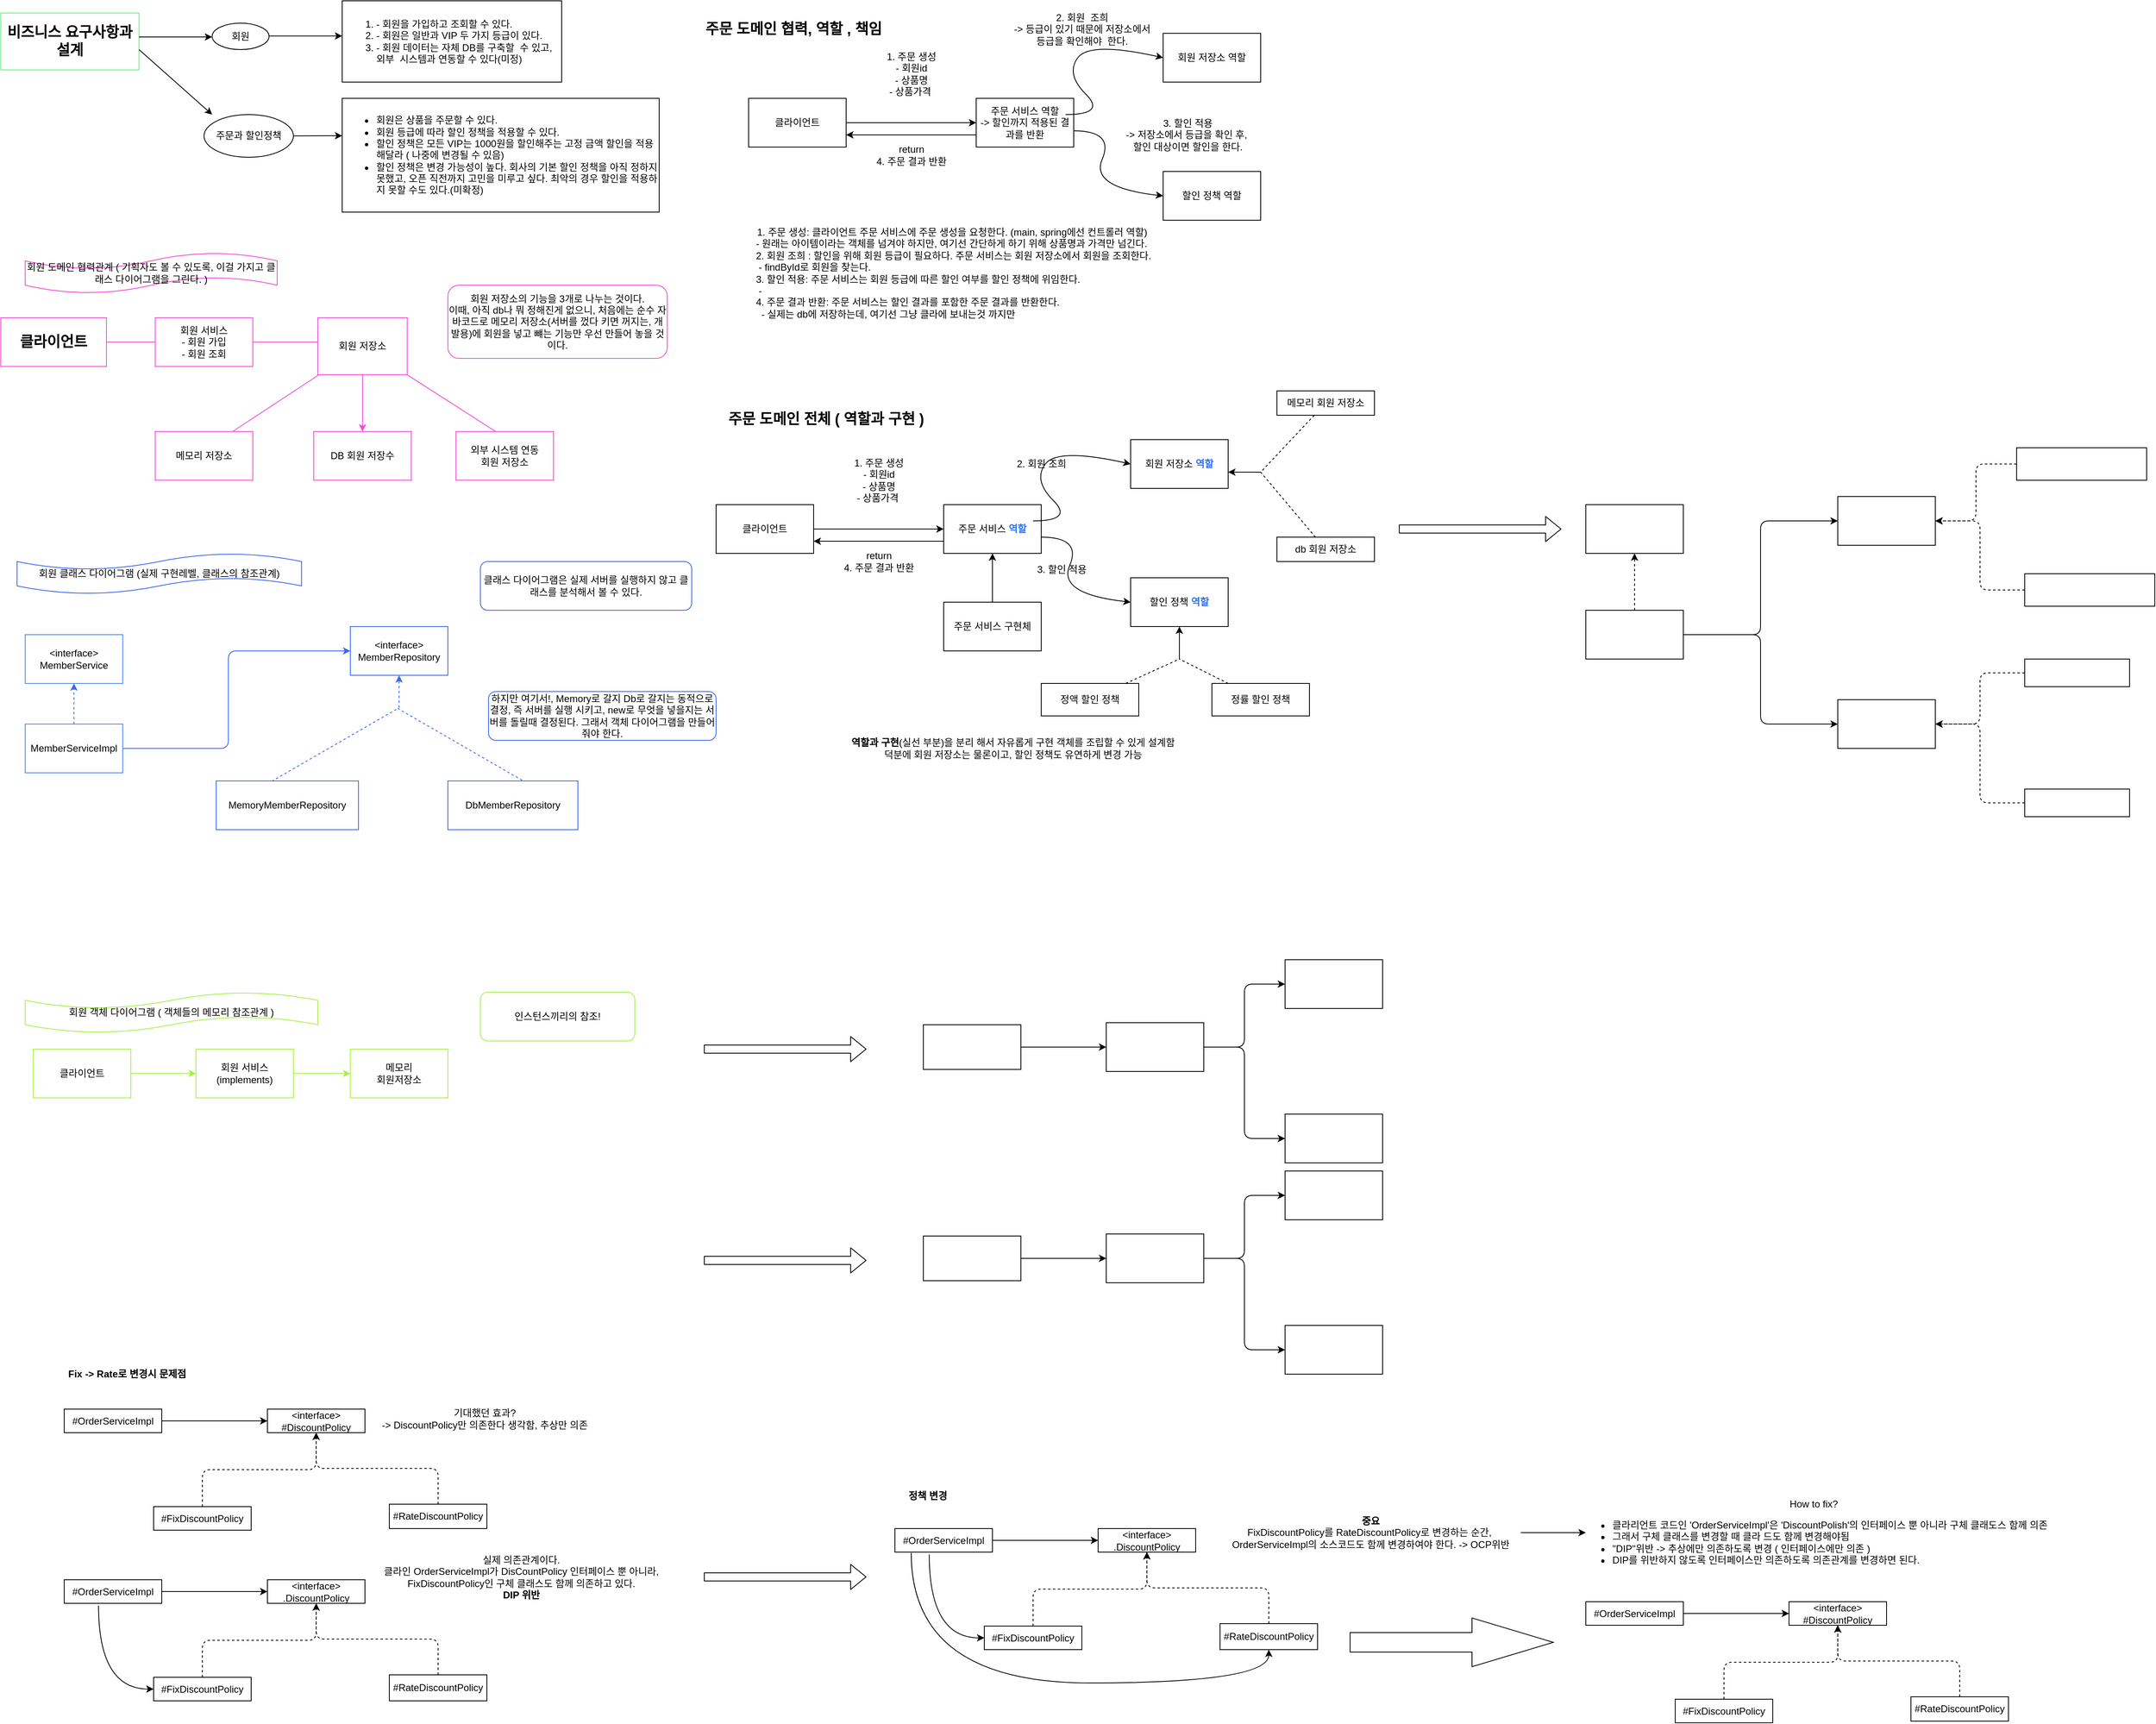 <mxfile>
    <diagram id="2IHIcqGSacYsOJrwjP-c" name="core-spring-practice1">
        <mxGraphModel dx="1161" dy="684" grid="1" gridSize="10" guides="1" tooltips="1" connect="1" arrows="1" fold="1" page="1" pageScale="1" pageWidth="850" pageHeight="1100" math="0" shadow="0">
            <root>
                <mxCell id="0"/>
                <mxCell id="1" parent="0"/>
                <mxCell id="2" value="&lt;h2&gt;비즈니스 요구사항과 설계&lt;/h2&gt;" style="rounded=0;whiteSpace=wrap;html=1;strokeColor=#6AF084;" parent="1" vertex="1">
                    <mxGeometry x="10" y="15" width="170" height="70" as="geometry"/>
                </mxCell>
                <mxCell id="3" value="" style="endArrow=classic;html=1;" parent="1" edge="1">
                    <mxGeometry width="50" height="50" relative="1" as="geometry">
                        <mxPoint x="180" y="44.5" as="sourcePoint"/>
                        <mxPoint x="270" y="44.5" as="targetPoint"/>
                        <Array as="points"/>
                    </mxGeometry>
                </mxCell>
                <mxCell id="4" value="회원" style="ellipse;whiteSpace=wrap;html=1;" parent="1" vertex="1">
                    <mxGeometry x="270" y="27.5" width="70" height="32.5" as="geometry"/>
                </mxCell>
                <mxCell id="7" value="" style="endArrow=classic;html=1;" parent="1" edge="1">
                    <mxGeometry width="50" height="50" relative="1" as="geometry">
                        <mxPoint x="340" y="43.25" as="sourcePoint"/>
                        <mxPoint x="430" y="43.25" as="targetPoint"/>
                        <Array as="points"/>
                    </mxGeometry>
                </mxCell>
                <mxCell id="8" value="&lt;ol&gt;&lt;li&gt;- 회원을 가입하고 조회할 수 있다.&lt;/li&gt;&lt;li&gt;&lt;span&gt;- 회원은 일반과 VIP 두 가지 등급이 있다.&lt;/span&gt;&lt;/li&gt;&lt;li&gt;&lt;span&gt;- 회원 데이터는 자체 DB를 구축할&amp;nbsp; 수 있고, 외부&amp;nbsp; 시스템과 연동할 수 있다(미정)&lt;/span&gt;&lt;/li&gt;&lt;/ol&gt;" style="shape=card;whiteSpace=wrap;html=1;size=0;align=left;" parent="1" vertex="1">
                    <mxGeometry x="430" width="270" height="100" as="geometry"/>
                </mxCell>
                <mxCell id="11" value="" style="endArrow=classic;html=1;" parent="1" edge="1">
                    <mxGeometry width="50" height="50" relative="1" as="geometry">
                        <mxPoint x="180" y="60" as="sourcePoint"/>
                        <mxPoint x="270" y="140" as="targetPoint"/>
                    </mxGeometry>
                </mxCell>
                <mxCell id="15" style="edgeStyle=none;html=1;exitX=1;exitY=0.5;exitDx=0;exitDy=0;" parent="1" source="14" edge="1">
                    <mxGeometry relative="1" as="geometry">
                        <mxPoint x="430" y="166" as="targetPoint"/>
                    </mxGeometry>
                </mxCell>
                <mxCell id="14" value="주문과 할인정책" style="ellipse;whiteSpace=wrap;html=1;" parent="1" vertex="1">
                    <mxGeometry x="260" y="140" width="110" height="52.5" as="geometry"/>
                </mxCell>
                <mxCell id="16" value="&lt;ul&gt;&lt;li&gt;회원은 상품을 주문할 수 있다.&lt;/li&gt;&lt;li&gt;회원 등급에 따라 할인 정책을 적용할 수 있다.&lt;/li&gt;&lt;li&gt;할인 정책은 모든 VIP는 1000원을 할인해주는 고정 금액 할인을 적용해달라 ( 나중에 변경될 수 있음)&lt;/li&gt;&lt;li&gt;할인 정책은 변경 가능성이 높다. 회사의 기본 할인 정책을 아직 정하지 못했고, 오픈 직전까지 고민을 미루고 싶다. 최악의 경우 할인을 적용하지 못할 수도 있다.(미확정)&lt;/li&gt;&lt;/ul&gt;" style="whiteSpace=wrap;html=1;align=left;" parent="1" vertex="1">
                    <mxGeometry x="430" y="120" width="390" height="140" as="geometry"/>
                </mxCell>
                <mxCell id="23" style="edgeStyle=none;html=1;strokeColor=#F04DD5;" parent="1" source="20" edge="1">
                    <mxGeometry relative="1" as="geometry">
                        <mxPoint x="230" y="420" as="targetPoint"/>
                    </mxGeometry>
                </mxCell>
                <mxCell id="20" value="&lt;h2&gt;클라이언트&lt;/h2&gt;" style="whiteSpace=wrap;html=1;strokeColor=#F04DD5;" parent="1" vertex="1">
                    <mxGeometry x="10" y="390" width="130" height="60" as="geometry"/>
                </mxCell>
                <mxCell id="25" style="edgeStyle=none;html=1;strokeColor=#F04DD5;" parent="1" source="24" edge="1">
                    <mxGeometry relative="1" as="geometry">
                        <mxPoint x="410" y="420" as="targetPoint"/>
                    </mxGeometry>
                </mxCell>
                <mxCell id="24" value="회원 서비스&lt;br&gt;- 회원 가입&lt;br&gt;- 회원 조회" style="whiteSpace=wrap;html=1;strokeColor=#F04DD5;" parent="1" vertex="1">
                    <mxGeometry x="200" y="390" width="120" height="60" as="geometry"/>
                </mxCell>
                <mxCell id="27" style="edgeStyle=none;html=1;strokeColor=#F04DD5;" parent="1" source="26" edge="1">
                    <mxGeometry relative="1" as="geometry">
                        <mxPoint x="280" y="540" as="targetPoint"/>
                    </mxGeometry>
                </mxCell>
                <mxCell id="29" style="edgeStyle=none;html=1;strokeColor=#F04DD5;" parent="1" source="26" target="30" edge="1">
                    <mxGeometry relative="1" as="geometry">
                        <mxPoint x="455" y="530" as="targetPoint"/>
                    </mxGeometry>
                </mxCell>
                <mxCell id="31" style="edgeStyle=none;html=1;strokeColor=#F04DD5;" parent="1" source="26" edge="1">
                    <mxGeometry relative="1" as="geometry">
                        <mxPoint x="650" y="550" as="targetPoint"/>
                    </mxGeometry>
                </mxCell>
                <mxCell id="26" value="회원 저장소" style="whiteSpace=wrap;html=1;strokeColor=#F04DD5;" parent="1" vertex="1">
                    <mxGeometry x="400" y="390" width="110" height="70" as="geometry"/>
                </mxCell>
                <mxCell id="28" value="메모리 저장소" style="whiteSpace=wrap;html=1;strokeColor=#F04DD5;" parent="1" vertex="1">
                    <mxGeometry x="200" y="530" width="120" height="60" as="geometry"/>
                </mxCell>
                <mxCell id="30" value="DB 회원 저장수" style="whiteSpace=wrap;html=1;strokeColor=#F04DD5;" parent="1" vertex="1">
                    <mxGeometry x="395" y="530" width="120" height="60" as="geometry"/>
                </mxCell>
                <mxCell id="32" value="외부 시스템 연동 &lt;br&gt;회원 저장소" style="whiteSpace=wrap;html=1;strokeColor=#F04DD5;" parent="1" vertex="1">
                    <mxGeometry x="570" y="530" width="120" height="60" as="geometry"/>
                </mxCell>
                <mxCell id="33" value="회원 도메인 협력관계 ( 기획자도 볼 수 있도록, 이걸 가지고 클래스 다이어그램을 그린다. )" style="shape=tape;whiteSpace=wrap;html=1;strokeColor=#F04DD5;" parent="1" vertex="1">
                    <mxGeometry x="40" y="310" width="310" height="50" as="geometry"/>
                </mxCell>
                <mxCell id="34" value="회원 클래스 다이어그램 (실제 구현레벨, 클래스의 참조관계)" style="shape=tape;whiteSpace=wrap;html=1;strokeColor=#3E68F0;" parent="1" vertex="1">
                    <mxGeometry x="30" y="680" width="350" height="50" as="geometry"/>
                </mxCell>
                <mxCell id="35" value="&amp;lt;interface&amp;gt;&lt;br&gt;MemberService" style="whiteSpace=wrap;html=1;strokeColor=#5286F0;" parent="1" vertex="1">
                    <mxGeometry x="40" y="780" width="120" height="60" as="geometry"/>
                </mxCell>
                <mxCell id="37" style="edgeStyle=none;html=1;entryX=0.5;entryY=1;entryDx=0;entryDy=0;rounded=1;dashed=1;strokeColor=#3E68F0;" parent="1" source="36" target="35" edge="1">
                    <mxGeometry relative="1" as="geometry"/>
                </mxCell>
                <mxCell id="38" style="edgeStyle=none;html=1;strokeColor=#3E68F0;" parent="1" source="36" edge="1">
                    <mxGeometry relative="1" as="geometry">
                        <mxPoint x="440" y="800" as="targetPoint"/>
                        <Array as="points">
                            <mxPoint x="290" y="920"/>
                            <mxPoint x="290" y="800"/>
                        </Array>
                    </mxGeometry>
                </mxCell>
                <mxCell id="36" value="MemberServiceImpl" style="whiteSpace=wrap;html=1;strokeColor=#5286F0;" parent="1" vertex="1">
                    <mxGeometry x="40" y="890" width="120" height="60" as="geometry"/>
                </mxCell>
                <mxCell id="44" style="rounded=1;html=1;dashed=1;elbow=vertical;endArrow=classic;endFill=1;exitX=0.5;exitY=1;exitDx=0;exitDy=0;entryX=0.5;entryY=1;entryDx=0;entryDy=0;strokeColor=#3E68F0;" parent="1" source="39" target="39" edge="1">
                    <mxGeometry relative="1" as="geometry">
                        <mxPoint x="500" y="870" as="targetPoint"/>
                        <mxPoint x="500" y="850" as="sourcePoint"/>
                    </mxGeometry>
                </mxCell>
                <mxCell id="39" value="&amp;lt;interface&amp;gt;&lt;br&gt;MemberRepository" style="whiteSpace=wrap;html=1;strokeColor=#3E68F0;" parent="1" vertex="1">
                    <mxGeometry x="440" y="770" width="120" height="60" as="geometry"/>
                </mxCell>
                <mxCell id="42" style="edgeStyle=isometricEdgeStyle;rounded=1;html=1;dashed=1;elbow=vertical;entryX=0.688;entryY=0.167;entryDx=0;entryDy=0;entryPerimeter=0;strokeColor=#3E68F0;" parent="1" source="40" target="41" edge="1">
                    <mxGeometry relative="1" as="geometry">
                        <mxPoint x="650" y="950" as="targetPoint"/>
                        <Array as="points">
                            <mxPoint x="500" y="870"/>
                        </Array>
                    </mxGeometry>
                </mxCell>
                <mxCell id="40" value="MemoryMemberRepository" style="whiteSpace=wrap;html=1;strokeColor=#3E68F0;" parent="1" vertex="1">
                    <mxGeometry x="275" y="960" width="175" height="60" as="geometry"/>
                </mxCell>
                <mxCell id="41" value="DbMemberRepository" style="whiteSpace=wrap;html=1;strokeColor=#3E68F0;" parent="1" vertex="1">
                    <mxGeometry x="560" y="960" width="160" height="60" as="geometry"/>
                </mxCell>
                <mxCell id="46" value="" style="endArrow=classic;html=1;rounded=1;dashed=1;elbow=vertical;strokeColor=#3E68F0;" parent="1" edge="1">
                    <mxGeometry width="50" height="50" relative="1" as="geometry">
                        <mxPoint x="500" y="870" as="sourcePoint"/>
                        <mxPoint x="500" y="830" as="targetPoint"/>
                    </mxGeometry>
                </mxCell>
                <mxCell id="47" value="회원 객체 다이어그램 ( 객체들의 메모리 참조관계 )" style="shape=tape;whiteSpace=wrap;html=1;strokeColor=#A9F04D;" parent="1" vertex="1">
                    <mxGeometry x="40" y="1220" width="360" height="50" as="geometry"/>
                </mxCell>
                <mxCell id="50" style="edgeStyle=none;rounded=1;html=1;endArrow=classic;endFill=1;strokeColor=#A9F04D;elbow=vertical;" parent="1" source="48" edge="1">
                    <mxGeometry relative="1" as="geometry">
                        <mxPoint x="250" y="1320" as="targetPoint"/>
                    </mxGeometry>
                </mxCell>
                <mxCell id="48" value="클라이언트" style="whiteSpace=wrap;html=1;strokeColor=#A9F04D;" parent="1" vertex="1">
                    <mxGeometry x="50" y="1290" width="120" height="60" as="geometry"/>
                </mxCell>
                <mxCell id="49" value="회원 저장소의 기능을 3개로 나누는 것이다.&lt;br&gt;이때, 아직 db나 뭐 정해진게 없으니, 처음에는 순수 자바코드로 메모리 저장소(서버를 껐다 키면 꺼지는, 개발용)에 회원을 넣고 뺴는 기능만 우선 만들어 놓을 것이다." style="rounded=1;whiteSpace=wrap;html=1;strokeColor=#F04DD5;" parent="1" vertex="1">
                    <mxGeometry x="560" y="350" width="270" height="90" as="geometry"/>
                </mxCell>
                <mxCell id="52" style="edgeStyle=none;rounded=1;html=1;endArrow=classic;endFill=1;strokeColor=#A9F04D;elbow=vertical;" parent="1" source="51" edge="1">
                    <mxGeometry relative="1" as="geometry">
                        <mxPoint x="440" y="1320" as="targetPoint"/>
                    </mxGeometry>
                </mxCell>
                <mxCell id="51" value="회원 서비스&lt;br&gt;(implements)" style="whiteSpace=wrap;html=1;strokeColor=#A9F04D;" parent="1" vertex="1">
                    <mxGeometry x="250" y="1290" width="120" height="60" as="geometry"/>
                </mxCell>
                <mxCell id="53" value="메모리&lt;br&gt;회원저장소" style="whiteSpace=wrap;html=1;strokeColor=#A9F04D;" parent="1" vertex="1">
                    <mxGeometry x="440" y="1290" width="120" height="60" as="geometry"/>
                </mxCell>
                <mxCell id="55" value="클래스 다이어그램은 실제 서버를 실행하지 않고 클래스를 분석해서 볼 수 있다." style="rounded=1;whiteSpace=wrap;html=1;strokeColor=#3E68F0;" parent="1" vertex="1">
                    <mxGeometry x="600" y="690" width="260" height="60" as="geometry"/>
                </mxCell>
                <mxCell id="56" value="하지만 여기서!, Memory로 갈지 Db로 갈지는 동적으로 결정, 즉 서버를 실행 시키고, new로 무엇을 넣을지는 서버를 돌릴때 결정된다. 그래서 객체 다이어그램을 만들어줘야 한다." style="rounded=1;whiteSpace=wrap;html=1;strokeColor=#3E68F0;" parent="1" vertex="1">
                    <mxGeometry x="610" y="850" width="280" height="60" as="geometry"/>
                </mxCell>
                <mxCell id="57" value="인스턴스끼리의 참조!" style="rounded=1;whiteSpace=wrap;html=1;strokeColor=#A9F04D;" parent="1" vertex="1">
                    <mxGeometry x="600" y="1220" width="190" height="60" as="geometry"/>
                </mxCell>
                <mxCell id="61" style="edgeStyle=none;html=1;" parent="1" source="59" edge="1">
                    <mxGeometry relative="1" as="geometry">
                        <mxPoint x="1210" y="150" as="targetPoint"/>
                    </mxGeometry>
                </mxCell>
                <mxCell id="59" value="클라이언트" style="whiteSpace=wrap;html=1;" parent="1" vertex="1">
                    <mxGeometry x="930" y="120" width="120" height="60" as="geometry"/>
                </mxCell>
                <mxCell id="60" value="&lt;h2&gt;&lt;b&gt;주문 도메인 협력, 역할 , 책임&lt;/b&gt;&lt;/h2&gt;" style="text;html=1;align=center;verticalAlign=middle;resizable=0;points=[];autosize=1;strokeColor=none;fillColor=none;" parent="1" vertex="1">
                    <mxGeometry x="860" y="10" width="250" height="50" as="geometry"/>
                </mxCell>
                <mxCell id="62" value="주문 서비스 역할&lt;br&gt;-&amp;gt; 할인까지 적용된 결과를 반환" style="whiteSpace=wrap;html=1;" parent="1" vertex="1">
                    <mxGeometry x="1210" y="120" width="120" height="60" as="geometry"/>
                </mxCell>
                <mxCell id="63" value="1. 주문 생성&lt;br&gt;- 회원id&lt;br&gt;- 상품명&lt;br&gt;- 상품가격&amp;nbsp;" style="text;html=1;align=center;verticalAlign=middle;resizable=0;points=[];autosize=1;strokeColor=none;fillColor=none;" parent="1" vertex="1">
                    <mxGeometry x="1090" y="60" width="80" height="60" as="geometry"/>
                </mxCell>
                <mxCell id="64" value="return&lt;br&gt;4. 주문 결과 반환" style="text;html=1;align=center;verticalAlign=middle;resizable=0;points=[];autosize=1;strokeColor=none;fillColor=none;" parent="1" vertex="1">
                    <mxGeometry x="1075" y="175" width="110" height="30" as="geometry"/>
                </mxCell>
                <mxCell id="67" value="" style="endArrow=classic;html=1;entryX=1;entryY=0.75;entryDx=0;entryDy=0;exitX=0;exitY=0.75;exitDx=0;exitDy=0;" parent="1" source="62" target="59" edge="1">
                    <mxGeometry width="50" height="50" relative="1" as="geometry">
                        <mxPoint x="1130" y="150" as="sourcePoint"/>
                        <mxPoint x="1180" y="100" as="targetPoint"/>
                    </mxGeometry>
                </mxCell>
                <mxCell id="68" value="" style="curved=1;endArrow=classic;html=1;" parent="1" edge="1">
                    <mxGeometry width="50" height="50" relative="1" as="geometry">
                        <mxPoint x="1320" y="140" as="sourcePoint"/>
                        <mxPoint x="1440" y="70" as="targetPoint"/>
                        <Array as="points">
                            <mxPoint x="1370" y="140"/>
                            <mxPoint x="1320" y="90"/>
                            <mxPoint x="1350" y="50"/>
                        </Array>
                    </mxGeometry>
                </mxCell>
                <mxCell id="69" value="회원 저장소 역할" style="whiteSpace=wrap;html=1;" parent="1" vertex="1">
                    <mxGeometry x="1440" y="40" width="120" height="60" as="geometry"/>
                </mxCell>
                <mxCell id="70" value="2. 회원&amp;nbsp; 조희&lt;br&gt;-&amp;gt; 등급이 있기 때문에 저장소에서 &lt;br&gt;등급을 확인해야&amp;nbsp; 한다." style="text;html=1;align=center;verticalAlign=middle;resizable=0;points=[];autosize=1;strokeColor=none;fillColor=none;" parent="1" vertex="1">
                    <mxGeometry x="1240" y="10" width="200" height="50" as="geometry"/>
                </mxCell>
                <mxCell id="71" value="" style="curved=1;endArrow=classic;html=1;" parent="1" edge="1">
                    <mxGeometry width="50" height="50" relative="1" as="geometry">
                        <mxPoint x="1330" y="160" as="sourcePoint"/>
                        <mxPoint x="1440" y="240" as="targetPoint"/>
                        <Array as="points">
                            <mxPoint x="1380" y="160"/>
                            <mxPoint x="1350" y="230"/>
                        </Array>
                    </mxGeometry>
                </mxCell>
                <mxCell id="72" value="할인 정책 역할" style="whiteSpace=wrap;html=1;" parent="1" vertex="1">
                    <mxGeometry x="1440" y="210" width="120" height="60" as="geometry"/>
                </mxCell>
                <mxCell id="73" value="3. 할인 적용&lt;br&gt;-&amp;gt; 저장소에서 등급을 확인 후,&amp;nbsp;&lt;br&gt;할인 대상이면 할인을 한다." style="text;html=1;align=center;verticalAlign=middle;resizable=0;points=[];autosize=1;strokeColor=none;fillColor=none;" parent="1" vertex="1">
                    <mxGeometry x="1380" y="140" width="180" height="50" as="geometry"/>
                </mxCell>
                <mxCell id="75" value="1. 주문 생성: 클라이언트 주문 서비스에 주문 생성을 요청한다. (main, spring에선 컨트롤러 역할)&lt;br&gt;&lt;div style=&quot;text-align: left&quot;&gt;&lt;span&gt;&amp;nbsp;- 원래는 아이템이라는 객체를 넘겨야 하지만, 여기선 간단하게 하기 위해 상품명과 가격만 넘긴다.&lt;/span&gt;&lt;/div&gt;&lt;div style=&quot;text-align: left&quot;&gt;&lt;span&gt;&amp;nbsp;2. 회원 조희 : 할인을 위해 회원 등급이 필요하다. 주문 서비스는 회원 저장소에서 회원을 조회한다.&lt;/span&gt;&lt;/div&gt;&lt;div style=&quot;text-align: left&quot;&gt;&amp;nbsp; - findById로 회원을 찾는다.&lt;/div&gt;&lt;div style=&quot;text-align: left&quot;&gt;&lt;span&gt;&amp;nbsp;3. 할인 적용: 주문 서비스는 회원 등급에 따른 할인 여부를 할인 정책에 위임한다.&amp;nbsp;&lt;/span&gt;&lt;/div&gt;&lt;div style=&quot;text-align: left&quot;&gt;&lt;span&gt;&amp;nbsp; -&amp;nbsp;&lt;/span&gt;&lt;/div&gt;&lt;div style=&quot;text-align: left&quot;&gt;&lt;span&gt;&amp;nbsp;4. 주문 결과 반환: 주문 서비스는 할인 결과를 포함한 주문 결과를 반환한다.&lt;/span&gt;&lt;/div&gt;&lt;div style=&quot;text-align: left&quot;&gt;&lt;span&gt;&amp;nbsp; &amp;nbsp;- 실제는 db에 저장하는데, 여기선 그냥 클라에 보내는것 까지만&lt;/span&gt;&lt;/div&gt;" style="text;html=1;align=center;verticalAlign=middle;resizable=0;points=[];autosize=1;strokeColor=none;fillColor=none;" parent="1" vertex="1">
                    <mxGeometry x="910" y="275" width="540" height="120" as="geometry"/>
                </mxCell>
                <mxCell id="77" value="&lt;h2&gt;&lt;b&gt;주문 도메인 전체 ( 역할과 구현 )&lt;/b&gt;&lt;/h2&gt;" style="text;html=1;align=center;verticalAlign=middle;resizable=0;points=[];autosize=1;strokeColor=none;fillColor=none;" parent="1" vertex="1">
                    <mxGeometry x="890" y="490" width="270" height="50" as="geometry"/>
                </mxCell>
                <mxCell id="78" style="edgeStyle=none;html=1;" parent="1" source="79" edge="1">
                    <mxGeometry relative="1" as="geometry">
                        <mxPoint x="1170" y="650" as="targetPoint"/>
                    </mxGeometry>
                </mxCell>
                <mxCell id="79" value="클라이언트" style="whiteSpace=wrap;html=1;" parent="1" vertex="1">
                    <mxGeometry x="890" y="620" width="120" height="60" as="geometry"/>
                </mxCell>
                <mxCell id="80" value="주문 서비스 &lt;b&gt;&lt;font color=&quot;#2e75f0&quot;&gt;역할&lt;/font&gt;&lt;/b&gt;&lt;br&gt;" style="whiteSpace=wrap;html=1;" parent="1" vertex="1">
                    <mxGeometry x="1170" y="620" width="120" height="60" as="geometry"/>
                </mxCell>
                <mxCell id="81" value="1. 주문 생성&lt;br&gt;- 회원id&lt;br&gt;- 상품명&lt;br&gt;- 상품가격&amp;nbsp;" style="text;html=1;align=center;verticalAlign=middle;resizable=0;points=[];autosize=1;strokeColor=none;fillColor=none;" parent="1" vertex="1">
                    <mxGeometry x="1050" y="560" width="80" height="60" as="geometry"/>
                </mxCell>
                <mxCell id="82" value="return&lt;br&gt;4. 주문 결과 반환" style="text;html=1;align=center;verticalAlign=middle;resizable=0;points=[];autosize=1;strokeColor=none;fillColor=none;" parent="1" vertex="1">
                    <mxGeometry x="1035" y="675" width="110" height="30" as="geometry"/>
                </mxCell>
                <mxCell id="83" value="" style="endArrow=classic;html=1;entryX=1;entryY=0.75;entryDx=0;entryDy=0;exitX=0;exitY=0.75;exitDx=0;exitDy=0;" parent="1" source="80" target="79" edge="1">
                    <mxGeometry width="50" height="50" relative="1" as="geometry">
                        <mxPoint x="1090" y="650" as="sourcePoint"/>
                        <mxPoint x="1140" y="600" as="targetPoint"/>
                    </mxGeometry>
                </mxCell>
                <mxCell id="84" value="" style="curved=1;endArrow=classic;html=1;" parent="1" edge="1">
                    <mxGeometry width="50" height="50" relative="1" as="geometry">
                        <mxPoint x="1280" y="640" as="sourcePoint"/>
                        <mxPoint x="1400" y="570" as="targetPoint"/>
                        <Array as="points">
                            <mxPoint x="1330" y="640"/>
                            <mxPoint x="1280" y="590"/>
                            <mxPoint x="1310" y="550"/>
                        </Array>
                    </mxGeometry>
                </mxCell>
                <mxCell id="85" value="회원 저장소 &lt;font color=&quot;#2e75f0&quot;&gt;&lt;b&gt;역할&lt;/b&gt;&lt;/font&gt;" style="whiteSpace=wrap;html=1;" parent="1" vertex="1">
                    <mxGeometry x="1400" y="540" width="120" height="60" as="geometry"/>
                </mxCell>
                <mxCell id="86" value="" style="curved=1;endArrow=classic;html=1;" parent="1" edge="1">
                    <mxGeometry width="50" height="50" relative="1" as="geometry">
                        <mxPoint x="1290" y="660" as="sourcePoint"/>
                        <mxPoint x="1400" y="740" as="targetPoint"/>
                        <Array as="points">
                            <mxPoint x="1340" y="660"/>
                            <mxPoint x="1310" y="730"/>
                        </Array>
                    </mxGeometry>
                </mxCell>
                <mxCell id="87" value="할인 정책 &lt;b&gt;&lt;font color=&quot;#2e75f0&quot;&gt;역할&lt;/font&gt;&lt;/b&gt;" style="whiteSpace=wrap;html=1;" parent="1" vertex="1">
                    <mxGeometry x="1400" y="710" width="120" height="60" as="geometry"/>
                </mxCell>
                <mxCell id="88" value="3. 할인 적용&lt;br&gt;" style="text;html=1;align=center;verticalAlign=middle;resizable=0;points=[];autosize=1;strokeColor=none;fillColor=none;" parent="1" vertex="1">
                    <mxGeometry x="1275" y="690" width="80" height="20" as="geometry"/>
                </mxCell>
                <mxCell id="89" value="2. 회원 조희" style="text;html=1;align=center;verticalAlign=middle;resizable=0;points=[];autosize=1;strokeColor=none;fillColor=none;" parent="1" vertex="1">
                    <mxGeometry x="1250" y="560" width="80" height="20" as="geometry"/>
                </mxCell>
                <mxCell id="92" style="edgeStyle=none;html=1;entryX=0.5;entryY=1;entryDx=0;entryDy=0;" parent="1" source="91" target="80" edge="1">
                    <mxGeometry relative="1" as="geometry">
                        <mxPoint x="1230" y="690" as="targetPoint"/>
                    </mxGeometry>
                </mxCell>
                <mxCell id="91" value="주문 서비스 구현체" style="whiteSpace=wrap;html=1;" parent="1" vertex="1">
                    <mxGeometry x="1170" y="740" width="120" height="60" as="geometry"/>
                </mxCell>
                <mxCell id="96" style="edgeStyle=none;html=1;verticalAlign=middle;dashed=1;endArrow=none;endFill=0;" parent="1" source="93" edge="1">
                    <mxGeometry relative="1" as="geometry">
                        <mxPoint x="1560" y="580" as="targetPoint"/>
                    </mxGeometry>
                </mxCell>
                <mxCell id="93" value="메모리 회원 저장소" style="whiteSpace=wrap;html=1;" parent="1" vertex="1">
                    <mxGeometry x="1580" y="480" width="120" height="30" as="geometry"/>
                </mxCell>
                <mxCell id="97" style="edgeStyle=none;html=1;dashed=1;endArrow=none;endFill=0;" parent="1" source="94" edge="1">
                    <mxGeometry relative="1" as="geometry">
                        <mxPoint x="1560" y="580" as="targetPoint"/>
                    </mxGeometry>
                </mxCell>
                <mxCell id="94" value="db 회원 저장소" style="whiteSpace=wrap;html=1;" parent="1" vertex="1">
                    <mxGeometry x="1580" y="660" width="120" height="30" as="geometry"/>
                </mxCell>
                <mxCell id="98" value="" style="endArrow=classic;html=1;" parent="1" edge="1">
                    <mxGeometry width="50" height="50" relative="1" as="geometry">
                        <mxPoint x="1560" y="580" as="sourcePoint"/>
                        <mxPoint x="1520" y="580" as="targetPoint"/>
                    </mxGeometry>
                </mxCell>
                <mxCell id="102" style="edgeStyle=none;html=1;endArrow=none;endFill=0;dashed=1;" parent="1" source="99" edge="1">
                    <mxGeometry relative="1" as="geometry">
                        <mxPoint x="1460" y="810" as="targetPoint"/>
                    </mxGeometry>
                </mxCell>
                <mxCell id="99" value="정액 할인 정책" style="whiteSpace=wrap;html=1;" parent="1" vertex="1">
                    <mxGeometry x="1290" y="840" width="120" height="40" as="geometry"/>
                </mxCell>
                <mxCell id="101" style="edgeStyle=none;html=1;endArrow=none;endFill=0;dashed=1;" parent="1" source="100" edge="1">
                    <mxGeometry relative="1" as="geometry">
                        <mxPoint x="1460" y="810" as="targetPoint"/>
                    </mxGeometry>
                </mxCell>
                <mxCell id="100" value="정률 할인 정책" style="whiteSpace=wrap;html=1;" parent="1" vertex="1">
                    <mxGeometry x="1500" y="840" width="120" height="40" as="geometry"/>
                </mxCell>
                <mxCell id="103" value="" style="endArrow=classic;html=1;entryX=0.5;entryY=1;entryDx=0;entryDy=0;" parent="1" target="87" edge="1">
                    <mxGeometry width="50" height="50" relative="1" as="geometry">
                        <mxPoint x="1460" y="810" as="sourcePoint"/>
                        <mxPoint x="1500" y="760" as="targetPoint"/>
                    </mxGeometry>
                </mxCell>
                <mxCell id="104" value="&lt;b&gt;역할과 구현&lt;/b&gt;(실선 부분)을 분리 해서 자유롭게 구현 객체를 조립할 수 있게 설계함&lt;br&gt;덕분에 회원 저장소는 물론이고, 할인 정책도 유연하게 변경 가능" style="text;html=1;align=center;verticalAlign=middle;resizable=0;points=[];autosize=1;strokeColor=none;fillColor=none;" parent="1" vertex="1">
                    <mxGeometry x="1035" y="905" width="440" height="30" as="geometry"/>
                </mxCell>
                <mxCell id="106" value="" style="endArrow=classic;html=1;fontColor=#2E75F0;shape=flexArrow;" parent="1" edge="1">
                    <mxGeometry width="50" height="50" relative="1" as="geometry">
                        <mxPoint x="1730" y="650" as="sourcePoint"/>
                        <mxPoint x="1930" y="650" as="targetPoint"/>
                    </mxGeometry>
                </mxCell>
                <mxCell id="107" value="&lt;font color=&quot;#ffffff&quot;&gt;&lt;b&gt;주문 도메인 클래스 다이어그램&lt;/b&gt;&lt;/font&gt;" style="text;html=1;align=center;verticalAlign=middle;resizable=0;points=[];autosize=1;strokeColor=none;fillColor=none;fontColor=#2E75F0;" parent="1" vertex="1">
                    <mxGeometry x="1740" y="600" width="180" height="20" as="geometry"/>
                </mxCell>
                <mxCell id="108" value="&amp;lt;interface&amp;gt;&lt;br&gt;OrderService" style="whiteSpace=wrap;html=1;fontColor=#FFFFFF;" parent="1" vertex="1">
                    <mxGeometry x="1960" y="620" width="120" height="60" as="geometry"/>
                </mxCell>
                <mxCell id="110" style="edgeStyle=none;html=1;fontColor=#FFFFFF;endArrow=classic;endFill=1;entryX=0.5;entryY=1;entryDx=0;entryDy=0;dashed=1;" parent="1" source="109" target="108" edge="1">
                    <mxGeometry relative="1" as="geometry">
                        <mxPoint x="2020.0" y="690" as="targetPoint"/>
                    </mxGeometry>
                </mxCell>
                <mxCell id="112" style="edgeStyle=elbowEdgeStyle;html=1;fontColor=#FFFFFF;endArrow=classic;endFill=1;" parent="1" source="109" edge="1">
                    <mxGeometry relative="1" as="geometry">
                        <mxPoint x="2270" y="640" as="targetPoint"/>
                    </mxGeometry>
                </mxCell>
                <mxCell id="115" style="edgeStyle=elbowEdgeStyle;html=1;entryX=0;entryY=0.5;entryDx=0;entryDy=0;fontColor=#FFFFFF;endArrow=classic;endFill=1;" parent="1" source="109" target="114" edge="1">
                    <mxGeometry relative="1" as="geometry"/>
                </mxCell>
                <mxCell id="109" value="OrderServiceImpl" style="whiteSpace=wrap;html=1;fontColor=#FFFFFF;" parent="1" vertex="1">
                    <mxGeometry x="1960" y="750" width="120" height="60" as="geometry"/>
                </mxCell>
                <mxCell id="113" value="&amp;lt;interface&amp;gt;&lt;br&gt;MemberRepository" style="whiteSpace=wrap;html=1;fontColor=#FFFFFF;" parent="1" vertex="1">
                    <mxGeometry x="2270" y="610" width="120" height="60" as="geometry"/>
                </mxCell>
                <mxCell id="114" value="&amp;lt;interface&amp;gt;&lt;br&gt;DiscountPolicy" style="whiteSpace=wrap;html=1;fontColor=#FFFFFF;" parent="1" vertex="1">
                    <mxGeometry x="2270" y="860" width="120" height="60" as="geometry"/>
                </mxCell>
                <mxCell id="121" style="edgeStyle=elbowEdgeStyle;html=1;dashed=1;fontColor=#FFFFFF;endArrow=classic;endFill=1;" parent="1" source="116" edge="1">
                    <mxGeometry relative="1" as="geometry">
                        <mxPoint x="2390" y="640" as="targetPoint"/>
                    </mxGeometry>
                </mxCell>
                <mxCell id="116" value="MemoryMemberRepository" style="whiteSpace=wrap;html=1;fontColor=#FFFFFF;" parent="1" vertex="1">
                    <mxGeometry x="2500" y="705" width="160" height="40" as="geometry"/>
                </mxCell>
                <mxCell id="122" style="edgeStyle=elbowEdgeStyle;html=1;entryX=1;entryY=0.5;entryDx=0;entryDy=0;dashed=1;fontColor=#FFFFFF;endArrow=classic;endFill=1;" parent="1" source="118" target="113" edge="1">
                    <mxGeometry relative="1" as="geometry"/>
                </mxCell>
                <mxCell id="118" value="DbMemberRepository" style="whiteSpace=wrap;html=1;fontColor=#FFFFFF;" parent="1" vertex="1">
                    <mxGeometry x="2490" y="550" width="160" height="40" as="geometry"/>
                </mxCell>
                <mxCell id="125" style="edgeStyle=elbowEdgeStyle;html=1;entryX=1;entryY=0.5;entryDx=0;entryDy=0;dashed=1;fontColor=#FFFFFF;endArrow=classic;endFill=1;" parent="1" source="123" target="114" edge="1">
                    <mxGeometry relative="1" as="geometry"/>
                </mxCell>
                <mxCell id="123" value="FixDiscountPolicy" style="whiteSpace=wrap;html=1;fontColor=#FFFFFF;" parent="1" vertex="1">
                    <mxGeometry x="2500" y="810" width="129" height="34" as="geometry"/>
                </mxCell>
                <mxCell id="126" style="edgeStyle=elbowEdgeStyle;html=1;entryX=1;entryY=0.5;entryDx=0;entryDy=0;dashed=1;fontColor=#FFFFFF;endArrow=classic;endFill=1;" parent="1" source="124" target="114" edge="1">
                    <mxGeometry relative="1" as="geometry"/>
                </mxCell>
                <mxCell id="124" value="RateDiscountPolicy" style="whiteSpace=wrap;html=1;fontColor=#FFFFFF;" parent="1" vertex="1">
                    <mxGeometry x="2500" y="970" width="129" height="34" as="geometry"/>
                </mxCell>
                <mxCell id="127" value="" style="endArrow=classic;html=1;fontColor=#2E75F0;shape=flexArrow;" parent="1" edge="1">
                    <mxGeometry width="50" height="50" relative="1" as="geometry">
                        <mxPoint x="875.0" y="1290" as="sourcePoint"/>
                        <mxPoint x="1075.0" y="1290" as="targetPoint"/>
                    </mxGeometry>
                </mxCell>
                <mxCell id="128" value="&lt;b&gt;주문 도메인 객체 다이어그램1&lt;/b&gt;&lt;br&gt;(new 해서.. 동적으로 연관관계가 맺어지는)" style="text;html=1;align=center;verticalAlign=middle;resizable=0;points=[];autosize=1;strokeColor=none;fillColor=none;fontColor=#FFFFFF;" parent="1" vertex="1">
                    <mxGeometry x="845" y="1234" width="250" height="30" as="geometry"/>
                </mxCell>
                <mxCell id="131" style="edgeStyle=elbowEdgeStyle;html=1;entryX=0;entryY=0.5;entryDx=0;entryDy=0;fontColor=#FFFFFF;endArrow=classic;endFill=1;" parent="1" source="129" target="130" edge="1">
                    <mxGeometry relative="1" as="geometry"/>
                </mxCell>
                <mxCell id="129" value="클라이언트" style="whiteSpace=wrap;html=1;fontColor=#FFFFFF;" parent="1" vertex="1">
                    <mxGeometry x="1145" y="1260" width="120" height="55" as="geometry"/>
                </mxCell>
                <mxCell id="134" style="edgeStyle=elbowEdgeStyle;html=1;entryX=0;entryY=0.5;entryDx=0;entryDy=0;fontColor=#FFFFFF;endArrow=classic;endFill=1;" parent="1" source="130" target="132" edge="1">
                    <mxGeometry relative="1" as="geometry"/>
                </mxCell>
                <mxCell id="135" style="edgeStyle=elbowEdgeStyle;html=1;entryX=0;entryY=0.5;entryDx=0;entryDy=0;fontColor=#FFFFFF;endArrow=classic;endFill=1;" parent="1" source="130" target="133" edge="1">
                    <mxGeometry relative="1" as="geometry"/>
                </mxCell>
                <mxCell id="130" value="주문 서비스 구현체" style="whiteSpace=wrap;html=1;fontColor=#FFFFFF;" parent="1" vertex="1">
                    <mxGeometry x="1370" y="1257.5" width="120" height="60" as="geometry"/>
                </mxCell>
                <mxCell id="132" value="메모리 회원 저장소&lt;span style=&quot;color: rgba(0 , 0 , 0 , 0) ; font-family: monospace ; font-size: 0px&quot;&gt;%3CmxGraphModel%3E%3Croot%3E%3CmxCell%20id%3D%220%22%2F%3E%3CmxCell%20id%3D%221%22%20parent%3D%220%22%2F%3E%3CmxCell%20id%3D%222%22%20value%3D%22%22%20style%3D%22endArrow%3Dclassic%3Bhtml%3D1%3BfontColor%3D%232E75F0%3Bshape%3DflexArrow%3B%22%20edge%3D%221%22%20parent%3D%221%22%3E%3CmxGeometry%20width%3D%2250%22%20height%3D%2250%22%20relative%3D%221%22%20as%3D%22geometry%22%3E%3CmxPoint%20x%3D%221730.0%22%20y%3D%22650%22%20as%3D%22sourcePoint%22%2F%3E%3CmxPoint%20x%3D%221930.0%22%20y%3D%22650%22%20as%3D%22targetPoint%22%2F%3E%3C%2FmxGeometry%3E%3C%2FmxCell%3E%3C%2Froot%3E%3C%2FmxGraphModel%3E&lt;/span&gt;" style="whiteSpace=wrap;html=1;fontColor=#FFFFFF;" parent="1" vertex="1">
                    <mxGeometry x="1590" y="1180" width="120" height="60" as="geometry"/>
                </mxCell>
                <mxCell id="133" value="정액 할인 정책" style="whiteSpace=wrap;html=1;fontColor=#FFFFFF;" parent="1" vertex="1">
                    <mxGeometry x="1590" y="1370" width="120" height="60" as="geometry"/>
                </mxCell>
                <mxCell id="136" value="회원을 메모리에서 조회하고, 정액 할인 정책(고정 금액)을 지원해도 주문 서비스를 변경하지 않아도 된다.&lt;br&gt;&lt;div style=&quot;text-align: left&quot;&gt;&lt;span&gt;역할들의 협력 관계를 그대로 재사용 할 수 있다.&lt;/span&gt;&lt;/div&gt;" style="text;html=1;align=center;verticalAlign=middle;resizable=0;points=[];autosize=1;strokeColor=none;fillColor=none;fontColor=#FFFFFF;" parent="1" vertex="1">
                    <mxGeometry x="925" y="1345" width="570" height="30" as="geometry"/>
                </mxCell>
                <mxCell id="147" value="" style="endArrow=classic;html=1;fontColor=#2E75F0;shape=flexArrow;" parent="1" edge="1">
                    <mxGeometry width="50" height="50" relative="1" as="geometry">
                        <mxPoint x="875.0" y="1550" as="sourcePoint"/>
                        <mxPoint x="1075.0" y="1550" as="targetPoint"/>
                    </mxGeometry>
                </mxCell>
                <mxCell id="148" value="&lt;b&gt;주문 도메인 객체 다이어그램2&lt;/b&gt;&lt;br&gt;(new 해서.. 동적으로 연관관계가 맺어지는)" style="text;html=1;align=center;verticalAlign=middle;resizable=0;points=[];autosize=1;strokeColor=none;fillColor=none;fontColor=#FFFFFF;" parent="1" vertex="1">
                    <mxGeometry x="845" y="1494" width="250" height="30" as="geometry"/>
                </mxCell>
                <mxCell id="149" style="edgeStyle=elbowEdgeStyle;html=1;entryX=0;entryY=0.5;entryDx=0;entryDy=0;fontColor=#FFFFFF;endArrow=classic;endFill=1;" parent="1" source="150" target="153" edge="1">
                    <mxGeometry relative="1" as="geometry"/>
                </mxCell>
                <mxCell id="150" value="클라이언트" style="whiteSpace=wrap;html=1;fontColor=#FFFFFF;" parent="1" vertex="1">
                    <mxGeometry x="1145" y="1520" width="120" height="55" as="geometry"/>
                </mxCell>
                <mxCell id="151" style="edgeStyle=elbowEdgeStyle;html=1;entryX=0;entryY=0.5;entryDx=0;entryDy=0;fontColor=#FFFFFF;endArrow=classic;endFill=1;" parent="1" source="153" target="154" edge="1">
                    <mxGeometry relative="1" as="geometry"/>
                </mxCell>
                <mxCell id="152" style="edgeStyle=elbowEdgeStyle;html=1;entryX=0;entryY=0.5;entryDx=0;entryDy=0;fontColor=#FFFFFF;endArrow=classic;endFill=1;" parent="1" source="153" target="155" edge="1">
                    <mxGeometry relative="1" as="geometry"/>
                </mxCell>
                <mxCell id="153" value="주문 서비스 구현체" style="whiteSpace=wrap;html=1;fontColor=#FFFFFF;" parent="1" vertex="1">
                    <mxGeometry x="1370" y="1517.5" width="120" height="60" as="geometry"/>
                </mxCell>
                <mxCell id="154" value="db 회원 저장소&lt;span style=&quot;color: rgba(0 , 0 , 0 , 0) ; font-family: monospace ; font-size: 0px&quot;&gt;%3CmxGraphModel%3E%3Croot%3E%3CmxCell%20id%3D%220%22%2F%3E%3CmxCell%20id%3D%221%22%20parent%3D%220%22%2F%3E%3CmxCell%20id%3D%222%22%20value%3D%22%22%20style%3D%22endArrow%3Dclassic%3Bhtml%3D1%3BfontColor%3D%232E75F0%3Bshape%3DflexArrow%3B%22%20edge%3D%221%22%20parent%3D%221%22%3E%3CmxGeometry%20width%3D%2250%22%20height%3D%2250%22%20relative%3D%221%22%20as%3D%22geometry%22%3E%3CmxPoint%20x%3D%221730.0%22%20y%3D%22650%22%20as%3D%22sourcePoint%22%2F%3E%3CmxPoint%20x%3D%221930.0%22%20y%3D%22650%22%20as%3D%22targetPoint%22%2F%3E%3C%2FmxGeometry%3E%3C%2FmxCell%3E%3C%2Froot%3E%3C%2FmxGraphModel%3E&lt;/span&gt;" style="whiteSpace=wrap;html=1;fontColor=#FFFFFF;" parent="1" vertex="1">
                    <mxGeometry x="1590" y="1440" width="120" height="60" as="geometry"/>
                </mxCell>
                <mxCell id="155" value="정률 할인 정책" style="whiteSpace=wrap;html=1;fontColor=#FFFFFF;" parent="1" vertex="1">
                    <mxGeometry x="1590" y="1630" width="120" height="60" as="geometry"/>
                </mxCell>
                <mxCell id="156" value="&lt;div style=&quot;text-align: left&quot;&gt;&lt;span&gt;회원을 메모리가 아닌 실제 db에서 조회하고, 정률 할인 정책(주문 금액에 따라 %할인)을 지원해도 주문 서비스를&lt;/span&gt;&lt;/div&gt;&lt;div style=&quot;text-align: left&quot;&gt;&lt;span&gt;변경하지 않아도 된다. 즉, 협력 관계를 그대로 재사용할 수 있다.&lt;/span&gt;&lt;/div&gt;" style="text;html=1;align=center;verticalAlign=middle;resizable=0;points=[];autosize=1;strokeColor=none;fillColor=none;fontColor=#FFFFFF;" parent="1" vertex="1">
                    <mxGeometry x="905" y="1605" width="610" height="30" as="geometry"/>
                </mxCell>
                <mxCell id="157" value="Fix -&amp;gt; Rate로 변경시 문제점" style="text;html=1;align=center;verticalAlign=middle;resizable=0;points=[];autosize=1;strokeColor=none;fillColor=none;fontStyle=1" parent="1" vertex="1">
                    <mxGeometry x="80" y="1680" width="170" height="20" as="geometry"/>
                </mxCell>
                <mxCell id="161" style="edgeStyle=none;html=1;" parent="1" source="158" target="160" edge="1">
                    <mxGeometry relative="1" as="geometry"/>
                </mxCell>
                <object label="#OrderServiceImpl" hedietLinkedDataV1_path="../src/main/java/hello/core/discount/RateDiscountPolicy.java" hedietLinkedDataV1_start_col_x-num="0" hedietLinkedDataV1_start_line_x-num="18" hedietLinkedDataV1_end_col_x-num="0" hedietLinkedDataV1_end_line_x-num="18" id="158">
                    <mxCell style="whiteSpace=wrap;html=1;" parent="1" vertex="1">
                        <mxGeometry x="88" y="1733" width="120" height="29" as="geometry"/>
                    </mxCell>
                </object>
                <mxCell id="160" value="&amp;lt;interface&amp;gt;&lt;br&gt;#DiscountPolicy" style="whiteSpace=wrap;html=1;" parent="1" vertex="1">
                    <mxGeometry x="338" y="1733" width="120" height="29" as="geometry"/>
                </mxCell>
                <mxCell id="167" style="edgeStyle=elbowEdgeStyle;html=1;entryX=0.5;entryY=1;entryDx=0;entryDy=0;elbow=vertical;dashed=1;" parent="1" source="162" target="160" edge="1">
                    <mxGeometry relative="1" as="geometry"/>
                </mxCell>
                <mxCell id="162" value="#FixDiscountPolicy" style="whiteSpace=wrap;html=1;" parent="1" vertex="1">
                    <mxGeometry x="198" y="1853" width="120" height="29" as="geometry"/>
                </mxCell>
                <mxCell id="169" style="edgeStyle=elbowEdgeStyle;elbow=vertical;html=1;entryX=0.5;entryY=1;entryDx=0;entryDy=0;dashed=1;" parent="1" source="163" target="160" edge="1">
                    <mxGeometry relative="1" as="geometry"/>
                </mxCell>
                <mxCell id="163" value="#RateDiscountPolicy" style="whiteSpace=wrap;html=1;" parent="1" vertex="1">
                    <mxGeometry x="488" y="1850" width="120" height="30" as="geometry"/>
                </mxCell>
                <mxCell id="171" value="기대했던 효과?&lt;br&gt;-&amp;gt; DiscountPolicy만 의존한다 생각함, 추상만 의존" style="text;html=1;align=center;verticalAlign=middle;resizable=0;points=[];autosize=1;strokeColor=none;fillColor=none;" parent="1" vertex="1">
                    <mxGeometry x="465" y="1730" width="280" height="30" as="geometry"/>
                </mxCell>
                <mxCell id="172" style="edgeStyle=none;html=1;" parent="1" source="173" target="174" edge="1">
                    <mxGeometry relative="1" as="geometry"/>
                </mxCell>
                <mxCell id="180" style="edgeStyle=orthogonalEdgeStyle;html=1;entryX=0;entryY=0.5;entryDx=0;entryDy=0;exitX=0.352;exitY=1.098;exitDx=0;exitDy=0;exitPerimeter=0;curved=1;" parent="1" source="173" target="176" edge="1">
                    <mxGeometry relative="1" as="geometry"/>
                </mxCell>
                <object label="#OrderServiceImpl" hedietLinkedDataV1_path="../src/main/java/hello/core/discount/RateDiscountPolicy.java" hedietLinkedDataV1_start_col_x-num="0" hedietLinkedDataV1_start_line_x-num="18" hedietLinkedDataV1_end_col_x-num="0" hedietLinkedDataV1_end_line_x-num="18" id="173">
                    <mxCell style="whiteSpace=wrap;html=1;" parent="1" vertex="1">
                        <mxGeometry x="88" y="1943" width="120" height="29" as="geometry"/>
                    </mxCell>
                </object>
                <object label="&amp;lt;interface&amp;gt;&lt;br&gt;.DiscountPolicy" hedietLinkedDataV1_path="../src/main/java/hello/core/discount/DiscountPolicy.java" hedietLinkedDataV1_start_col_x-num="1" hedietLinkedDataV1_start_line_x-num="9" hedietLinkedDataV1_end_col_x-num="1" hedietLinkedDataV1_end_line_x-num="9" id="174">
                    <mxCell style="whiteSpace=wrap;html=1;" parent="1" vertex="1">
                        <mxGeometry x="338" y="1943" width="120" height="29" as="geometry"/>
                    </mxCell>
                </object>
                <mxCell id="175" style="edgeStyle=elbowEdgeStyle;html=1;entryX=0.5;entryY=1;entryDx=0;entryDy=0;elbow=vertical;dashed=1;" parent="1" source="176" target="174" edge="1">
                    <mxGeometry relative="1" as="geometry"/>
                </mxCell>
                <object label="#FixDiscountPolicy" hedietLinkedDataV1_path="../src/main/java/hello/core/discount/RateDiscountPolicy.java" hedietLinkedDataV1_start_col_x-num="0" hedietLinkedDataV1_start_line_x-num="18" hedietLinkedDataV1_end_col_x-num="0" hedietLinkedDataV1_end_line_x-num="18" id="176">
                    <mxCell style="whiteSpace=wrap;html=1;" parent="1" vertex="1">
                        <mxGeometry x="198" y="2063" width="120" height="29" as="geometry"/>
                    </mxCell>
                </object>
                <mxCell id="177" style="edgeStyle=elbowEdgeStyle;elbow=vertical;html=1;entryX=0.5;entryY=1;entryDx=0;entryDy=0;dashed=1;" parent="1" source="178" target="174" edge="1">
                    <mxGeometry relative="1" as="geometry"/>
                </mxCell>
                <object label="#RateDiscountPolicy" hedietLinkedDataV1_path="../src/main/java/hello/core/discount/RateDiscountPolicy.java" hedietLinkedDataV1_start_col_x-num="0" hedietLinkedDataV1_start_line_x-num="18" hedietLinkedDataV1_end_col_x-num="0" hedietLinkedDataV1_end_line_x-num="18" id="178">
                    <mxCell style="whiteSpace=wrap;html=1;" parent="1" vertex="1">
                        <mxGeometry x="488" y="2060" width="120" height="32" as="geometry"/>
                    </mxCell>
                </object>
                <mxCell id="179" value="실제 의존관계이다.&lt;br&gt;클라인 OrderServiceImpl가 DisCountPolicy 인터페이스 뿐 아니라,&lt;br&gt;FixDiscountPolicy인 구체 클래스도 함께 의존하고 있다.&lt;br&gt;&lt;b&gt;DIP 위반&lt;/b&gt;" style="text;html=1;align=center;verticalAlign=middle;resizable=0;points=[];autosize=1;strokeColor=none;fillColor=none;" parent="1" vertex="1">
                    <mxGeometry x="465" y="1910" width="370" height="60" as="geometry"/>
                </mxCell>
                <mxCell id="181" value="" style="endArrow=classic;html=1;fontColor=#2E75F0;shape=flexArrow;" edge="1" parent="1">
                    <mxGeometry width="50" height="50" relative="1" as="geometry">
                        <mxPoint x="875.0" y="1939.5" as="sourcePoint"/>
                        <mxPoint x="1075.0" y="1939.5" as="targetPoint"/>
                    </mxGeometry>
                </mxCell>
                <mxCell id="182" style="edgeStyle=none;html=1;" edge="1" parent="1" source="184" target="185">
                    <mxGeometry relative="1" as="geometry"/>
                </mxCell>
                <mxCell id="183" style="edgeStyle=orthogonalEdgeStyle;html=1;entryX=0;entryY=0.5;entryDx=0;entryDy=0;exitX=0.352;exitY=1.098;exitDx=0;exitDy=0;exitPerimeter=0;curved=1;" edge="1" parent="1" source="184" target="187">
                    <mxGeometry relative="1" as="geometry"/>
                </mxCell>
                <mxCell id="191" style="edgeStyle=orthogonalEdgeStyle;html=1;entryX=0.5;entryY=1;entryDx=0;entryDy=0;curved=1;exitX=0.167;exitY=1.034;exitDx=0;exitDy=0;exitPerimeter=0;" edge="1" parent="1" source="184" target="189">
                    <mxGeometry relative="1" as="geometry">
                        <Array as="points">
                            <mxPoint x="1130" y="2070"/>
                            <mxPoint x="1570" y="2070"/>
                        </Array>
                    </mxGeometry>
                </mxCell>
                <object label="#OrderServiceImpl" hedietLinkedDataV1_path="../src/main/java/hello/core/discount/FixDiscountPolicy.java" hedietLinkedDataV1_start_col_x-num="11" hedietLinkedDataV1_start_line_x-num="9" hedietLinkedDataV1_end_col_x-num="11" hedietLinkedDataV1_end_line_x-num="9" id="184">
                    <mxCell style="whiteSpace=wrap;html=1;" vertex="1" parent="1">
                        <mxGeometry x="1110" y="1880" width="120" height="29" as="geometry"/>
                    </mxCell>
                </object>
                <object label="&amp;lt;interface&amp;gt;&lt;br&gt;.DiscountPolicy" hedietLinkedDataV1_path="../src/main/java/hello/core/discount/DiscountPolicy.java" hedietLinkedDataV1_start_col_x-num="1" hedietLinkedDataV1_start_line_x-num="9" hedietLinkedDataV1_end_col_x-num="1" hedietLinkedDataV1_end_line_x-num="9" id="185">
                    <mxCell style="whiteSpace=wrap;html=1;" vertex="1" parent="1">
                        <mxGeometry x="1360" y="1880" width="120" height="29" as="geometry"/>
                    </mxCell>
                </object>
                <mxCell id="186" style="edgeStyle=elbowEdgeStyle;html=1;entryX=0.5;entryY=1;entryDx=0;entryDy=0;elbow=vertical;dashed=1;" edge="1" parent="1" source="187" target="185">
                    <mxGeometry relative="1" as="geometry"/>
                </mxCell>
                <object label="#FixDiscountPolicy" hedietLinkedDataV1_path="../src/main/java/hello/core/discount/FixDiscountPolicy.java" hedietLinkedDataV1_start_col_x-num="11" hedietLinkedDataV1_start_line_x-num="9" hedietLinkedDataV1_end_col_x-num="11" hedietLinkedDataV1_end_line_x-num="9" id="187">
                    <mxCell style="whiteSpace=wrap;html=1;" vertex="1" parent="1">
                        <mxGeometry x="1220" y="2000" width="120" height="29" as="geometry"/>
                    </mxCell>
                </object>
                <mxCell id="188" style="edgeStyle=elbowEdgeStyle;elbow=vertical;html=1;entryX=0.5;entryY=1;entryDx=0;entryDy=0;dashed=1;" edge="1" parent="1" source="189" target="185">
                    <mxGeometry relative="1" as="geometry"/>
                </mxCell>
                <object label="#RateDiscountPolicy" hedietLinkedDataV1_path="../src/main/java/hello/core/discount/RateDiscountPolicy.java" hedietLinkedDataV1_start_col_x-num="0" hedietLinkedDataV1_start_line_x-num="18" hedietLinkedDataV1_end_col_x-num="0" hedietLinkedDataV1_end_line_x-num="18" id="189">
                    <mxCell style="whiteSpace=wrap;html=1;" vertex="1" parent="1">
                        <mxGeometry x="1510" y="1997" width="120" height="32" as="geometry"/>
                    </mxCell>
                </object>
                <mxCell id="190" value="&lt;b&gt;정책 변경&lt;/b&gt;" style="text;html=1;align=center;verticalAlign=middle;resizable=0;points=[];autosize=1;strokeColor=none;fillColor=none;" vertex="1" parent="1">
                    <mxGeometry x="1115" y="1830" width="70" height="20" as="geometry"/>
                </mxCell>
                <mxCell id="193" style="edgeStyle=orthogonalEdgeStyle;curved=1;html=1;" edge="1" parent="1" source="192">
                    <mxGeometry relative="1" as="geometry">
                        <mxPoint x="1960" y="1885" as="targetPoint"/>
                    </mxGeometry>
                </mxCell>
                <mxCell id="192" value="&lt;b&gt;중요&lt;/b&gt;&lt;br&gt;FixDiscountPolicy를 RateDiscountPolicy로 변경하는 순간,&amp;nbsp;&lt;br&gt;OrderServiceImpl의 소스코드도 함께 변경하여야 한다. -&amp;gt; OCP위반" style="text;html=1;align=center;verticalAlign=middle;resizable=0;points=[];autosize=1;strokeColor=none;fillColor=none;" vertex="1" parent="1">
                    <mxGeometry x="1510" y="1860" width="370" height="50" as="geometry"/>
                </mxCell>
                <mxCell id="194" value="How to fix?&lt;br&gt;&lt;ul&gt;&lt;li&gt;클라리언트 코드인 'OrderServiceImpl'은 'DiscountPolish'의 인터페이스 뿐 아니라 구체 클래도스 함께 의존&lt;/li&gt;&lt;li style=&quot;text-align: left&quot;&gt;그래서 구체 클래스를 변경할 때 클라 드도 함께 변경해야됨&lt;/li&gt;&lt;li style=&quot;text-align: left&quot;&gt;&quot;DIP&quot;위반 -&amp;gt; 추상에만 의존하도록 변경 ( 인터페이스에만 의존 )&lt;/li&gt;&lt;li style=&quot;text-align: left&quot;&gt;DIP를 위반하지 않도록 인터페이스만 의존하도록 의존관계를 변경하면 된다.&lt;/li&gt;&lt;/ul&gt;" style="text;html=1;align=center;verticalAlign=middle;resizable=0;points=[];autosize=1;strokeColor=none;fillColor=none;" vertex="1" parent="1">
                    <mxGeometry x="1930" y="1830" width="620" height="120" as="geometry"/>
                </mxCell>
                <mxCell id="195" style="edgeStyle=none;html=1;" edge="1" parent="1" source="196" target="197">
                    <mxGeometry relative="1" as="geometry"/>
                </mxCell>
                <object label="#OrderServiceImpl" hedietLinkedDataV1_path="../src/main/java/hello/core/discount/RateDiscountPolicy.java" hedietLinkedDataV1_start_col_x-num="0" hedietLinkedDataV1_start_line_x-num="18" hedietLinkedDataV1_end_col_x-num="0" hedietLinkedDataV1_end_line_x-num="18" id="196">
                    <mxCell style="whiteSpace=wrap;html=1;" vertex="1" parent="1">
                        <mxGeometry x="1960" y="1970" width="120" height="29" as="geometry"/>
                    </mxCell>
                </object>
                <mxCell id="197" value="&amp;lt;interface&amp;gt;&lt;br&gt;#DiscountPolicy" style="whiteSpace=wrap;html=1;" vertex="1" parent="1">
                    <mxGeometry x="2210" y="1970" width="120" height="29" as="geometry"/>
                </mxCell>
                <mxCell id="198" style="edgeStyle=elbowEdgeStyle;html=1;entryX=0.5;entryY=1;entryDx=0;entryDy=0;elbow=vertical;dashed=1;" edge="1" parent="1" source="199" target="197">
                    <mxGeometry relative="1" as="geometry"/>
                </mxCell>
                <mxCell id="199" value="#FixDiscountPolicy" style="whiteSpace=wrap;html=1;" vertex="1" parent="1">
                    <mxGeometry x="2070" y="2090" width="120" height="29" as="geometry"/>
                </mxCell>
                <mxCell id="200" style="edgeStyle=elbowEdgeStyle;elbow=vertical;html=1;entryX=0.5;entryY=1;entryDx=0;entryDy=0;dashed=1;" edge="1" parent="1" source="201" target="197">
                    <mxGeometry relative="1" as="geometry"/>
                </mxCell>
                <mxCell id="201" value="#RateDiscountPolicy" style="whiteSpace=wrap;html=1;" vertex="1" parent="1">
                    <mxGeometry x="2360" y="2087" width="120" height="30" as="geometry"/>
                </mxCell>
                <mxCell id="204" value="" style="shape=singleArrow;whiteSpace=wrap;html=1;arrowWidth=0.4;arrowSize=0.4;" vertex="1" parent="1">
                    <mxGeometry x="1670" y="1990" width="250" height="60" as="geometry"/>
                </mxCell>
            </root>
        </mxGraphModel>
    </diagram>
</mxfile>